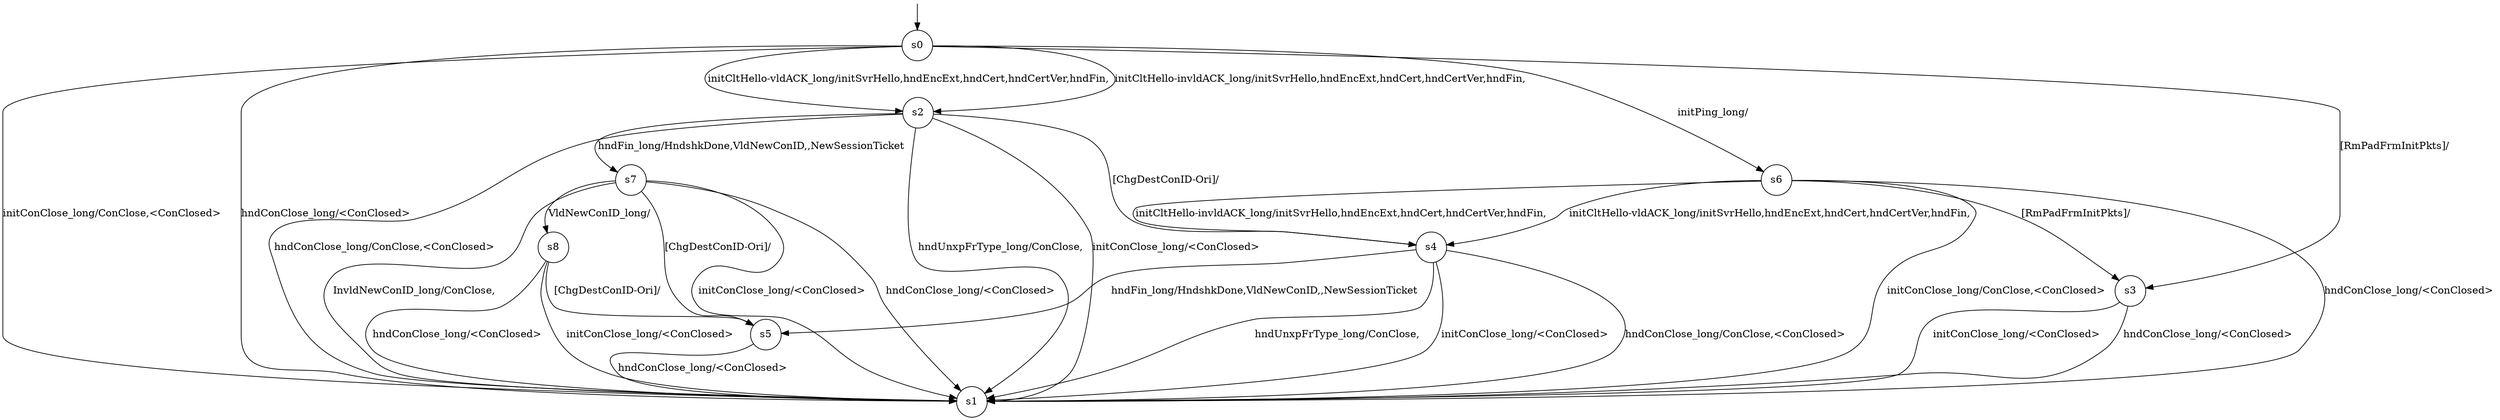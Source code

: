 digraph g {

s0 [shape="circle" label="s0"];
s1 [shape="circle" label="s1"];
s2 [shape="circle" label="s2"];
s3 [shape="circle" label="s3"];
s4 [shape="circle" label="s4"];
s5 [shape="circle" label="s5"];
s6 [shape="circle" label="s6"];
s7 [shape="circle" label="s7"];
s8 [shape="circle" label="s8"];
s0 -> s6 [label="initPing_long/ "];
s0 -> s1 [label="initConClose_long/ConClose,<ConClosed> "];
s0 -> s2 [label="initCltHello-vldACK_long/initSvrHello,hndEncExt,hndCert,hndCertVer,hndFin, "];
s0 -> s2 [label="initCltHello-invldACK_long/initSvrHello,hndEncExt,hndCert,hndCertVer,hndFin, "];
s0 -> s1 [label="hndConClose_long/<ConClosed> "];
s0 -> s3 [label="[RmPadFrmInitPkts]/ "];
s2 -> s1 [label="initConClose_long/<ConClosed> "];
s2 -> s7 [label="hndFin_long/HndshkDone,VldNewConID,,NewSessionTicket "];
s2 -> s1 [label="hndConClose_long/ConClose,<ConClosed> "];
s2 -> s1 [label="hndUnxpFrType_long/ConClose, "];
s2 -> s4 [label="[ChgDestConID-Ori]/ "];
s3 -> s1 [label="initConClose_long/<ConClosed> "];
s3 -> s1 [label="hndConClose_long/<ConClosed> "];
s4 -> s1 [label="initConClose_long/<ConClosed> "];
s4 -> s5 [label="hndFin_long/HndshkDone,VldNewConID,,NewSessionTicket "];
s4 -> s1 [label="hndConClose_long/ConClose,<ConClosed> "];
s4 -> s1 [label="hndUnxpFrType_long/ConClose, "];
s5 -> s1 [label="hndConClose_long/<ConClosed> "];
s6 -> s1 [label="initConClose_long/ConClose,<ConClosed> "];
s6 -> s4 [label="initCltHello-vldACK_long/initSvrHello,hndEncExt,hndCert,hndCertVer,hndFin, "];
s6 -> s4 [label="initCltHello-invldACK_long/initSvrHello,hndEncExt,hndCert,hndCertVer,hndFin, "];
s6 -> s1 [label="hndConClose_long/<ConClosed> "];
s6 -> s3 [label="[RmPadFrmInitPkts]/ "];
s7 -> s1 [label="initConClose_long/<ConClosed> "];
s7 -> s1 [label="hndConClose_long/<ConClosed> "];
s7 -> s8 [label="VldNewConID_long/ "];
s7 -> s1 [label="InvldNewConID_long/ConClose, "];
s7 -> s5 [label="[ChgDestConID-Ori]/ "];
s8 -> s1 [label="initConClose_long/<ConClosed> "];
s8 -> s1 [label="hndConClose_long/<ConClosed> "];
s8 -> s5 [label="[ChgDestConID-Ori]/ "];

__start0 [label="" shape="none" width="0" height="0"];
__start0 -> s0;

}
